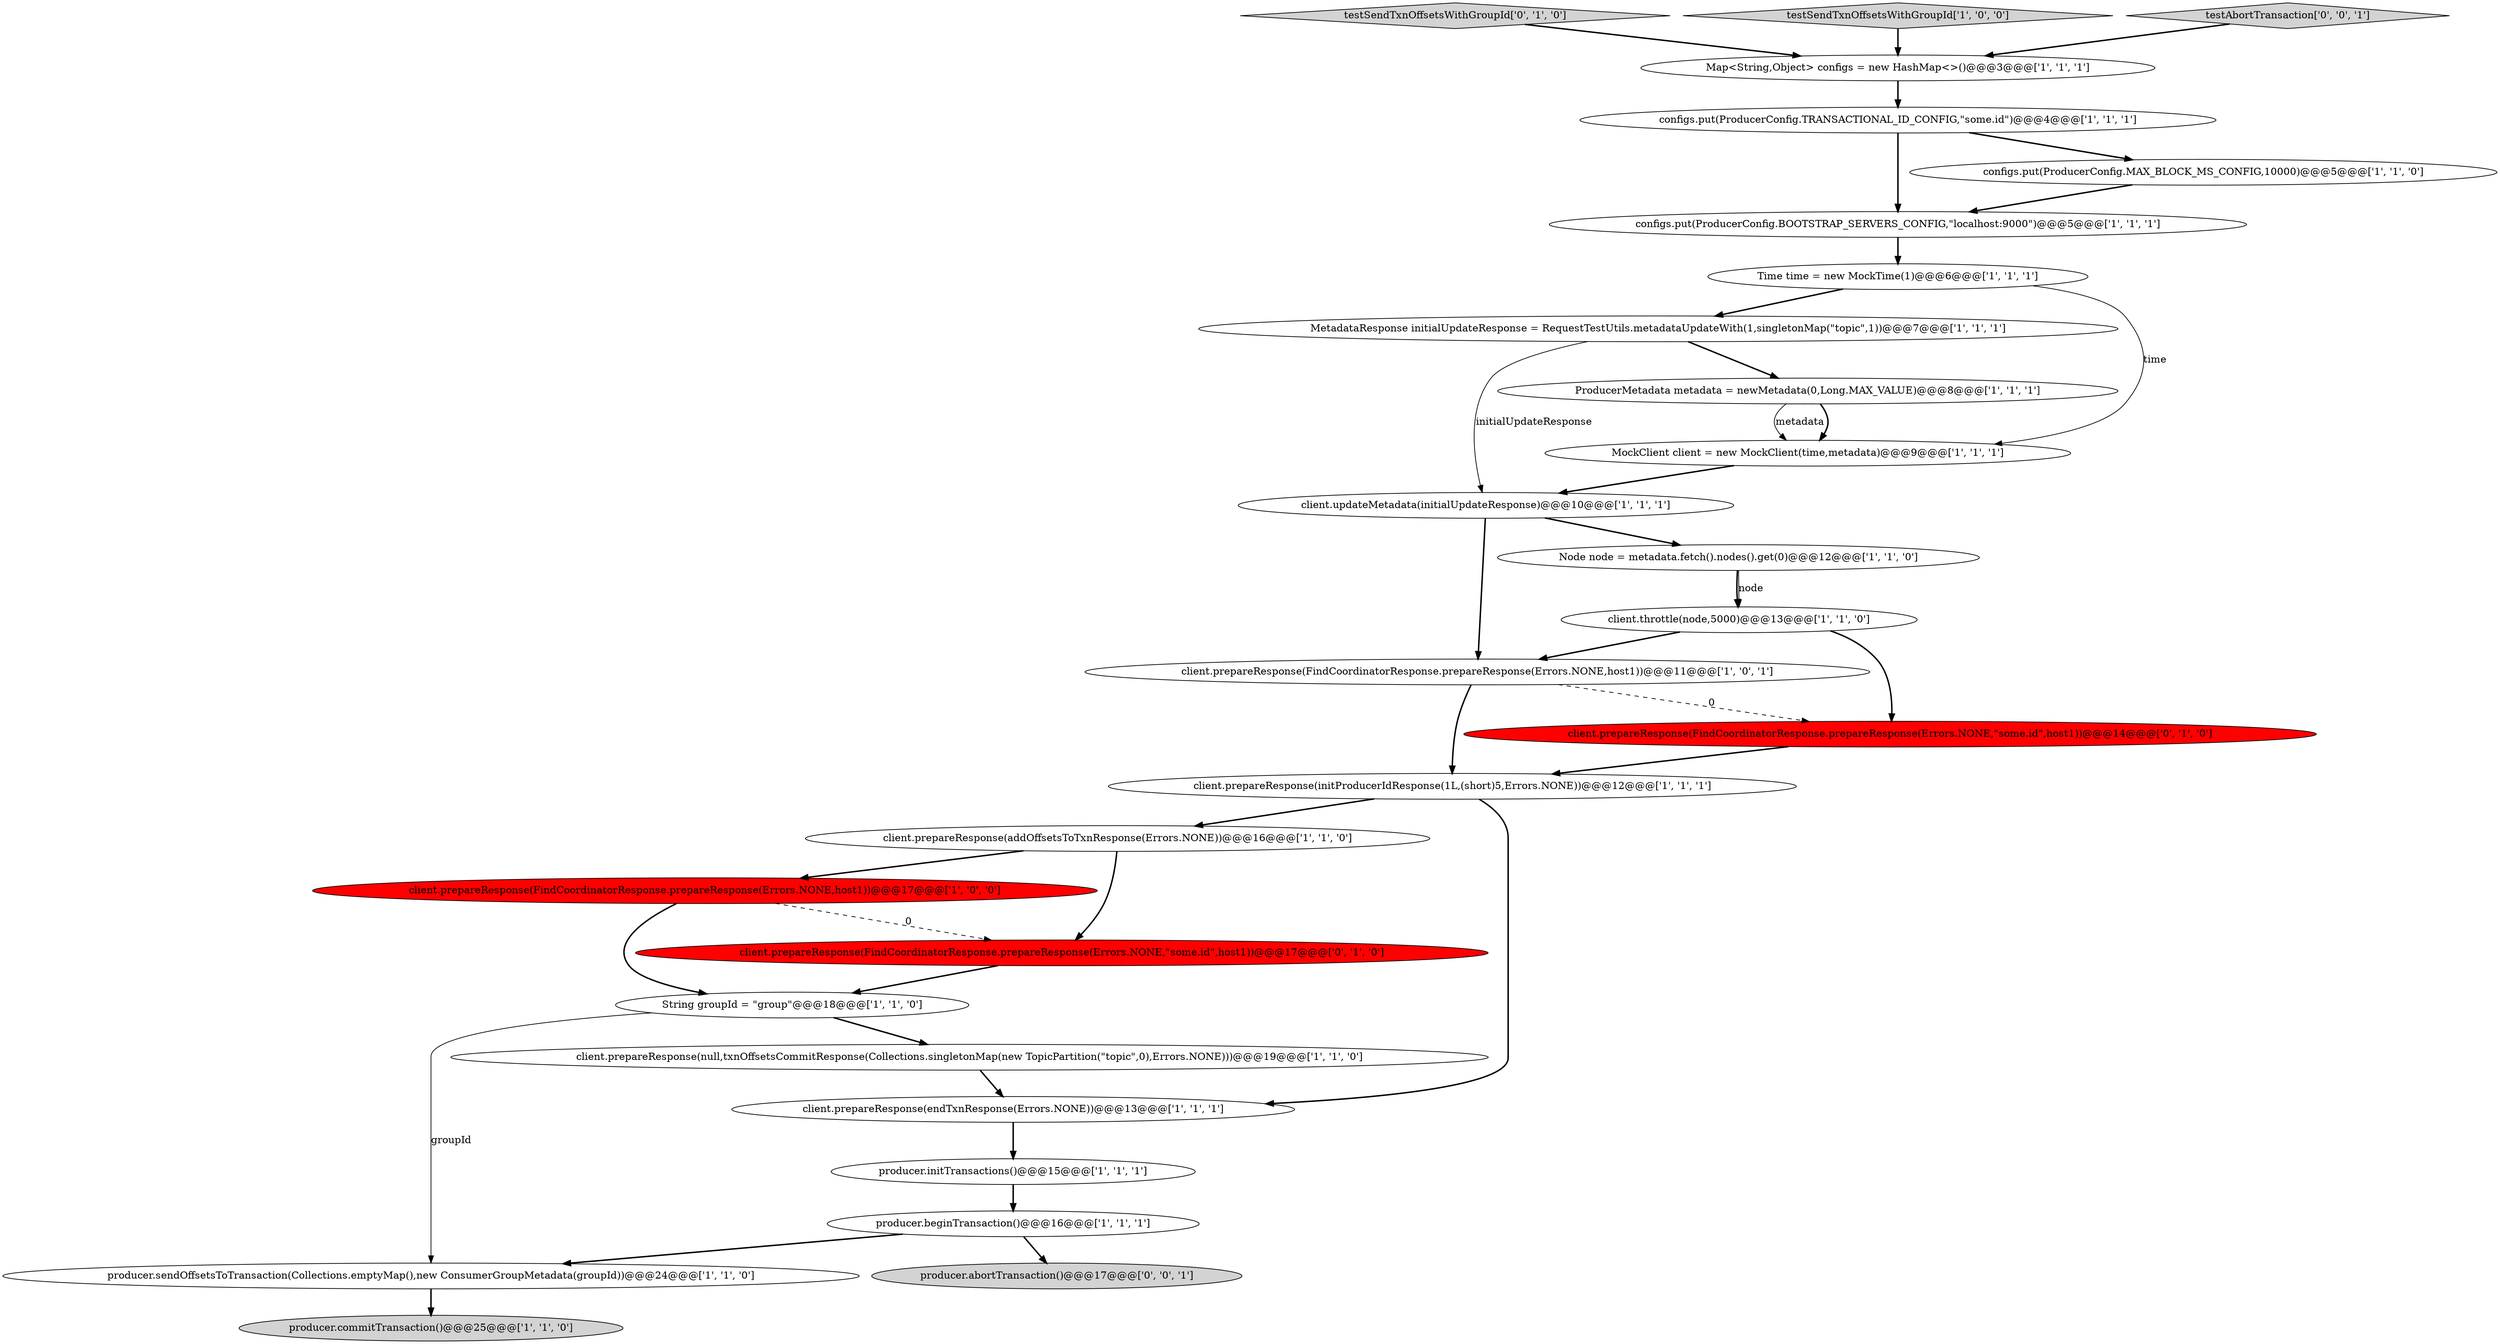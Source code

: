 digraph {
4 [style = filled, label = "Node node = metadata.fetch().nodes().get(0)@@@12@@@['1', '1', '0']", fillcolor = white, shape = ellipse image = "AAA0AAABBB1BBB"];
0 [style = filled, label = "Map<String,Object> configs = new HashMap<>()@@@3@@@['1', '1', '1']", fillcolor = white, shape = ellipse image = "AAA0AAABBB1BBB"];
23 [style = filled, label = "client.prepareResponse(FindCoordinatorResponse.prepareResponse(Errors.NONE,\"some.id\",host1))@@@14@@@['0', '1', '0']", fillcolor = red, shape = ellipse image = "AAA1AAABBB2BBB"];
18 [style = filled, label = "client.prepareResponse(initProducerIdResponse(1L,(short)5,Errors.NONE))@@@12@@@['1', '1', '1']", fillcolor = white, shape = ellipse image = "AAA0AAABBB1BBB"];
22 [style = filled, label = "producer.commitTransaction()@@@25@@@['1', '1', '0']", fillcolor = lightgray, shape = ellipse image = "AAA0AAABBB1BBB"];
10 [style = filled, label = "client.prepareResponse(null,txnOffsetsCommitResponse(Collections.singletonMap(new TopicPartition(\"topic\",0),Errors.NONE)))@@@19@@@['1', '1', '0']", fillcolor = white, shape = ellipse image = "AAA0AAABBB1BBB"];
3 [style = filled, label = "producer.sendOffsetsToTransaction(Collections.emptyMap(),new ConsumerGroupMetadata(groupId))@@@24@@@['1', '1', '0']", fillcolor = white, shape = ellipse image = "AAA0AAABBB1BBB"];
11 [style = filled, label = "client.prepareResponse(endTxnResponse(Errors.NONE))@@@13@@@['1', '1', '1']", fillcolor = white, shape = ellipse image = "AAA0AAABBB1BBB"];
26 [style = filled, label = "producer.abortTransaction()@@@17@@@['0', '0', '1']", fillcolor = lightgray, shape = ellipse image = "AAA0AAABBB3BBB"];
21 [style = filled, label = "client.updateMetadata(initialUpdateResponse)@@@10@@@['1', '1', '1']", fillcolor = white, shape = ellipse image = "AAA0AAABBB1BBB"];
9 [style = filled, label = "MetadataResponse initialUpdateResponse = RequestTestUtils.metadataUpdateWith(1,singletonMap(\"topic\",1))@@@7@@@['1', '1', '1']", fillcolor = white, shape = ellipse image = "AAA0AAABBB1BBB"];
19 [style = filled, label = "String groupId = \"group\"@@@18@@@['1', '1', '0']", fillcolor = white, shape = ellipse image = "AAA0AAABBB1BBB"];
24 [style = filled, label = "testSendTxnOffsetsWithGroupId['0', '1', '0']", fillcolor = lightgray, shape = diamond image = "AAA0AAABBB2BBB"];
14 [style = filled, label = "Time time = new MockTime(1)@@@6@@@['1', '1', '1']", fillcolor = white, shape = ellipse image = "AAA0AAABBB1BBB"];
1 [style = filled, label = "configs.put(ProducerConfig.BOOTSTRAP_SERVERS_CONFIG,\"localhost:9000\")@@@5@@@['1', '1', '1']", fillcolor = white, shape = ellipse image = "AAA0AAABBB1BBB"];
2 [style = filled, label = "ProducerMetadata metadata = newMetadata(0,Long.MAX_VALUE)@@@8@@@['1', '1', '1']", fillcolor = white, shape = ellipse image = "AAA0AAABBB1BBB"];
20 [style = filled, label = "testSendTxnOffsetsWithGroupId['1', '0', '0']", fillcolor = lightgray, shape = diamond image = "AAA0AAABBB1BBB"];
12 [style = filled, label = "producer.initTransactions()@@@15@@@['1', '1', '1']", fillcolor = white, shape = ellipse image = "AAA0AAABBB1BBB"];
15 [style = filled, label = "configs.put(ProducerConfig.TRANSACTIONAL_ID_CONFIG,\"some.id\")@@@4@@@['1', '1', '1']", fillcolor = white, shape = ellipse image = "AAA0AAABBB1BBB"];
27 [style = filled, label = "testAbortTransaction['0', '0', '1']", fillcolor = lightgray, shape = diamond image = "AAA0AAABBB3BBB"];
5 [style = filled, label = "configs.put(ProducerConfig.MAX_BLOCK_MS_CONFIG,10000)@@@5@@@['1', '1', '0']", fillcolor = white, shape = ellipse image = "AAA0AAABBB1BBB"];
17 [style = filled, label = "client.prepareResponse(FindCoordinatorResponse.prepareResponse(Errors.NONE,host1))@@@11@@@['1', '0', '1']", fillcolor = white, shape = ellipse image = "AAA0AAABBB1BBB"];
8 [style = filled, label = "producer.beginTransaction()@@@16@@@['1', '1', '1']", fillcolor = white, shape = ellipse image = "AAA0AAABBB1BBB"];
6 [style = filled, label = "client.throttle(node,5000)@@@13@@@['1', '1', '0']", fillcolor = white, shape = ellipse image = "AAA0AAABBB1BBB"];
25 [style = filled, label = "client.prepareResponse(FindCoordinatorResponse.prepareResponse(Errors.NONE,\"some.id\",host1))@@@17@@@['0', '1', '0']", fillcolor = red, shape = ellipse image = "AAA1AAABBB2BBB"];
13 [style = filled, label = "MockClient client = new MockClient(time,metadata)@@@9@@@['1', '1', '1']", fillcolor = white, shape = ellipse image = "AAA0AAABBB1BBB"];
16 [style = filled, label = "client.prepareResponse(FindCoordinatorResponse.prepareResponse(Errors.NONE,host1))@@@17@@@['1', '0', '0']", fillcolor = red, shape = ellipse image = "AAA1AAABBB1BBB"];
7 [style = filled, label = "client.prepareResponse(addOffsetsToTxnResponse(Errors.NONE))@@@16@@@['1', '1', '0']", fillcolor = white, shape = ellipse image = "AAA0AAABBB1BBB"];
6->17 [style = bold, label=""];
27->0 [style = bold, label=""];
9->2 [style = bold, label=""];
4->6 [style = bold, label=""];
24->0 [style = bold, label=""];
6->23 [style = bold, label=""];
16->25 [style = dashed, label="0"];
20->0 [style = bold, label=""];
8->3 [style = bold, label=""];
18->11 [style = bold, label=""];
19->3 [style = solid, label="groupId"];
19->10 [style = bold, label=""];
8->26 [style = bold, label=""];
11->12 [style = bold, label=""];
16->19 [style = bold, label=""];
3->22 [style = bold, label=""];
0->15 [style = bold, label=""];
15->5 [style = bold, label=""];
4->6 [style = solid, label="node"];
2->13 [style = bold, label=""];
5->1 [style = bold, label=""];
14->13 [style = solid, label="time"];
15->1 [style = bold, label=""];
12->8 [style = bold, label=""];
2->13 [style = solid, label="metadata"];
7->16 [style = bold, label=""];
25->19 [style = bold, label=""];
14->9 [style = bold, label=""];
1->14 [style = bold, label=""];
7->25 [style = bold, label=""];
17->23 [style = dashed, label="0"];
9->21 [style = solid, label="initialUpdateResponse"];
18->7 [style = bold, label=""];
13->21 [style = bold, label=""];
21->17 [style = bold, label=""];
23->18 [style = bold, label=""];
17->18 [style = bold, label=""];
21->4 [style = bold, label=""];
10->11 [style = bold, label=""];
}
